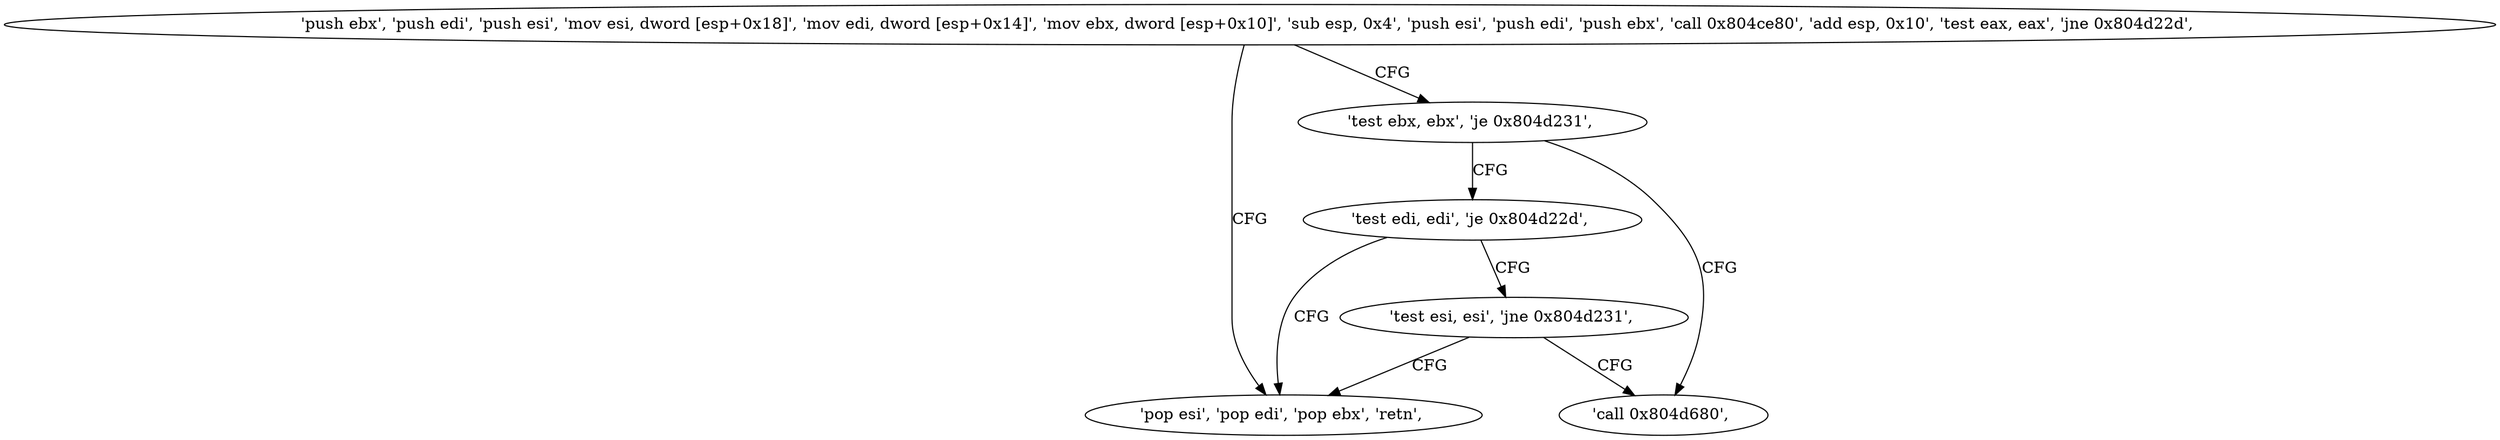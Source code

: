 digraph "func" {
"134533632" [label = "'push ebx', 'push edi', 'push esi', 'mov esi, dword [esp+0x18]', 'mov edi, dword [esp+0x14]', 'mov ebx, dword [esp+0x10]', 'sub esp, 0x4', 'push esi', 'push edi', 'push ebx', 'call 0x804ce80', 'add esp, 0x10', 'test eax, eax', 'jne 0x804d22d', " ]
"134533677" [label = "'pop esi', 'pop edi', 'pop ebx', 'retn', " ]
"134533665" [label = "'test ebx, ebx', 'je 0x804d231', " ]
"134533681" [label = "'call 0x804d680', " ]
"134533669" [label = "'test edi, edi', 'je 0x804d22d', " ]
"134533673" [label = "'test esi, esi', 'jne 0x804d231', " ]
"134533632" -> "134533677" [ label = "CFG" ]
"134533632" -> "134533665" [ label = "CFG" ]
"134533665" -> "134533681" [ label = "CFG" ]
"134533665" -> "134533669" [ label = "CFG" ]
"134533669" -> "134533677" [ label = "CFG" ]
"134533669" -> "134533673" [ label = "CFG" ]
"134533673" -> "134533681" [ label = "CFG" ]
"134533673" -> "134533677" [ label = "CFG" ]
}
